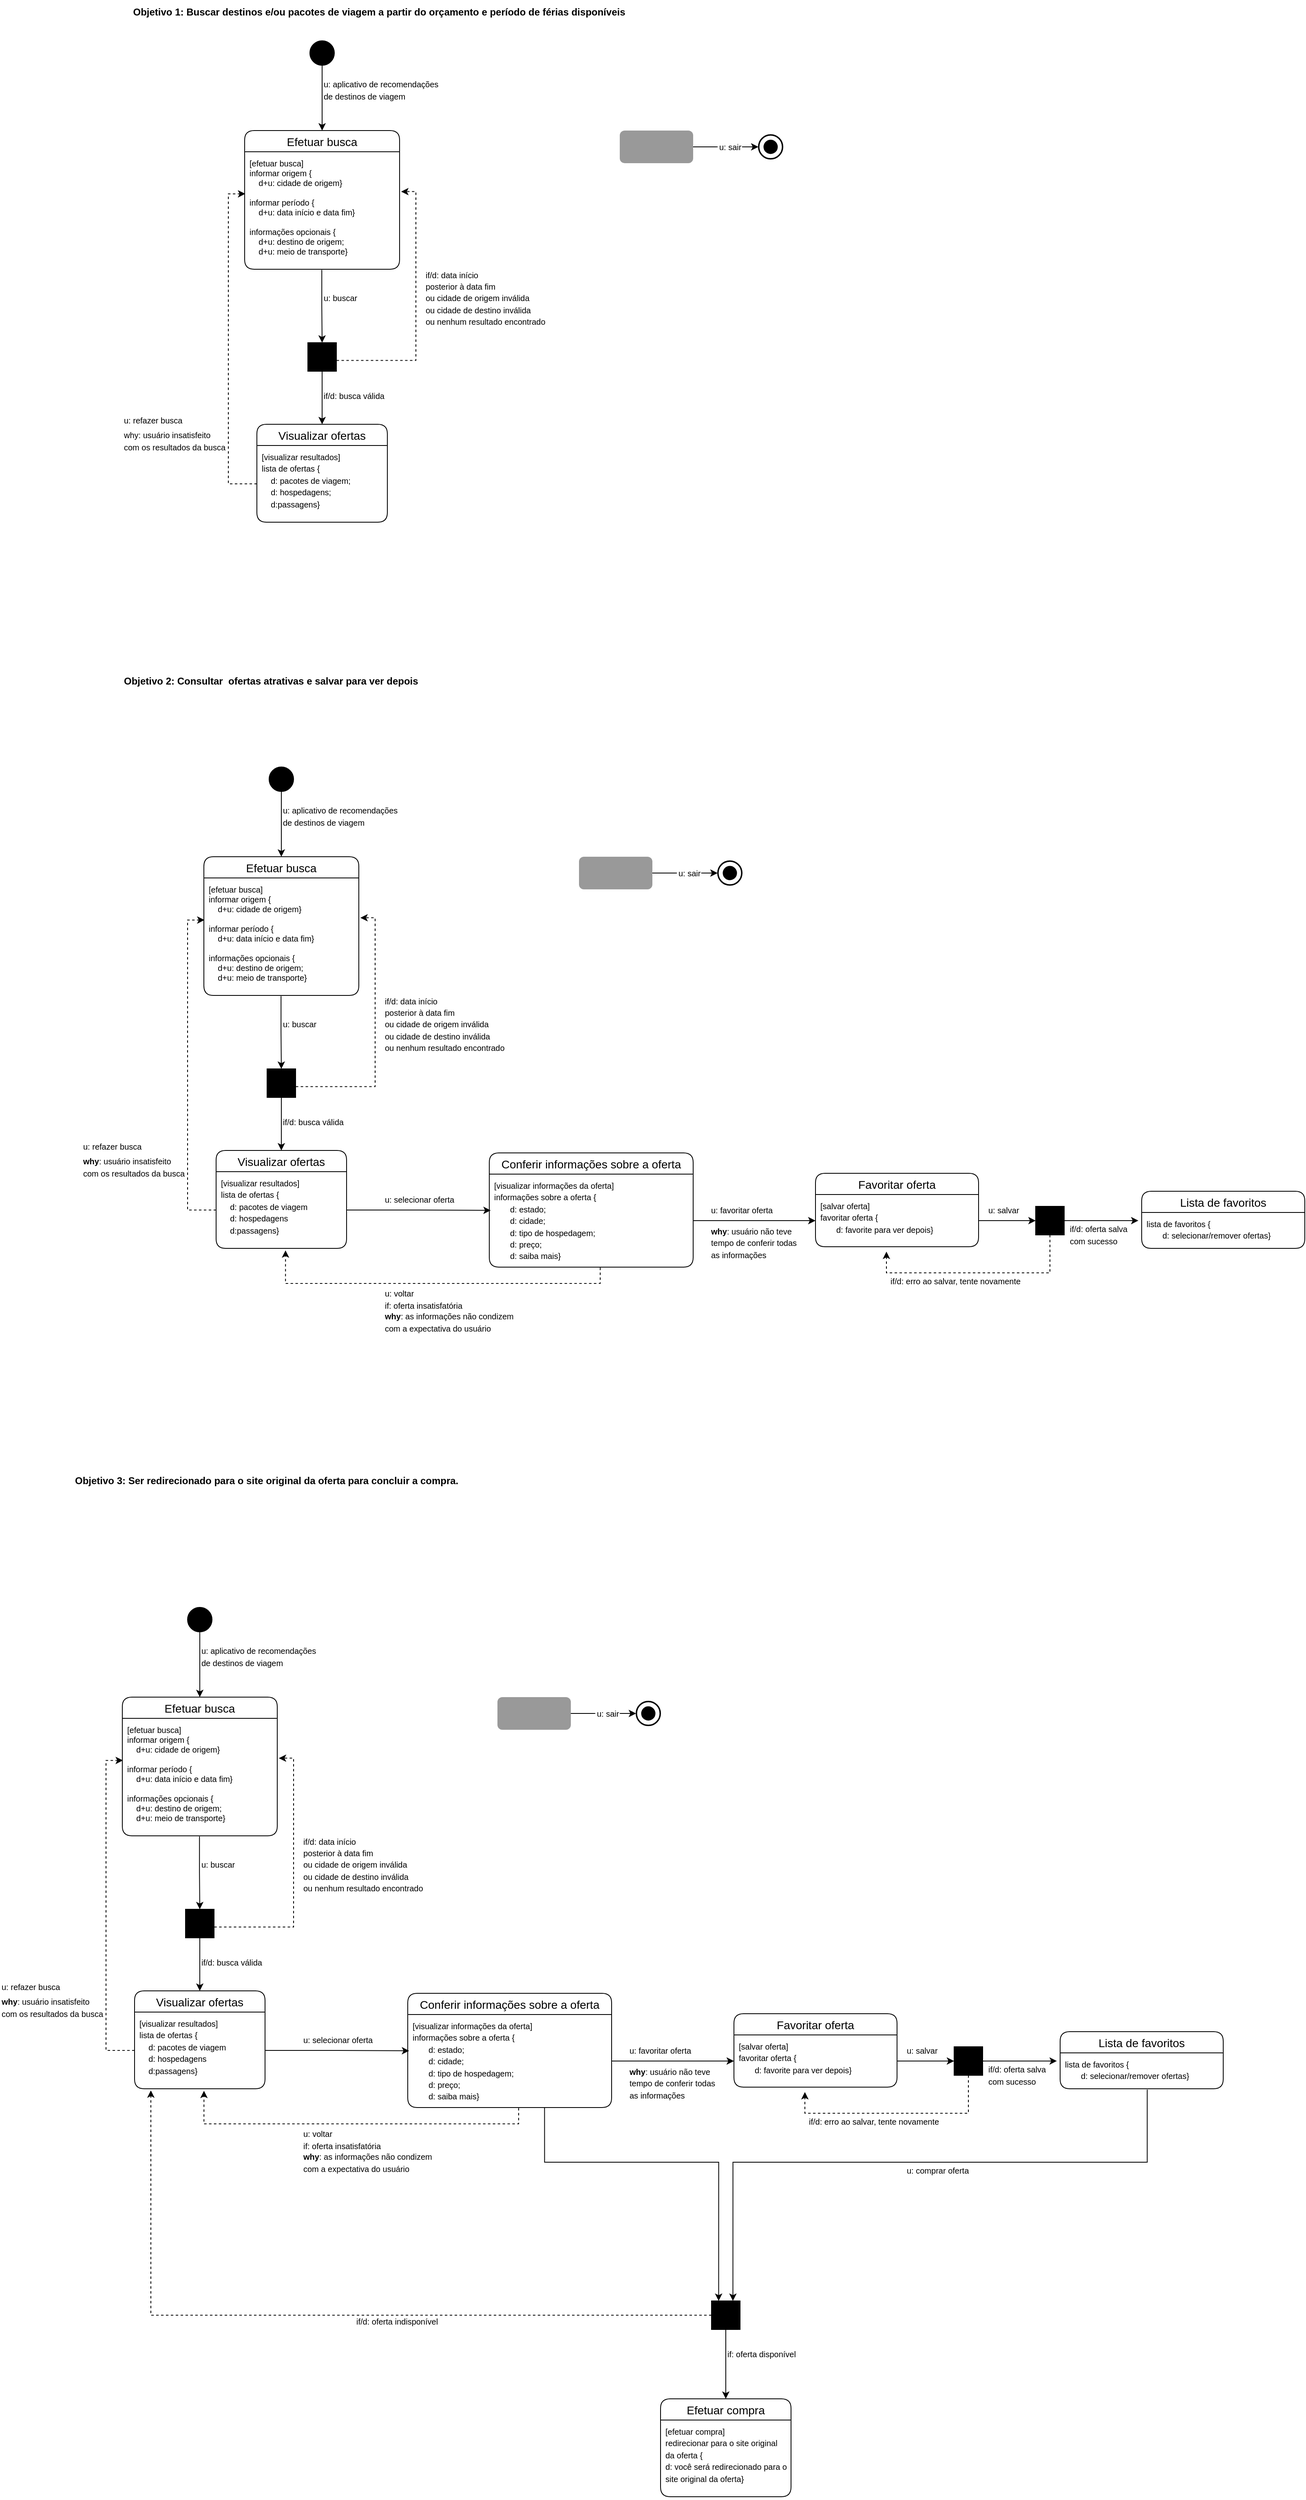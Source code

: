 <mxfile version="24.2.7" type="github">
  <diagram name="Página-1" id="AoO2FcaskEXp3UATJx1f">
    <mxGraphModel dx="6136" dy="2732" grid="1" gridSize="10" guides="1" tooltips="1" connect="1" arrows="1" fold="1" page="0" pageScale="1" pageWidth="1169" pageHeight="827" math="0" shadow="0">
      <root>
        <mxCell id="0" />
        <mxCell id="1" parent="0" />
        <mxCell id="AF0v9cde_T4cIwBc7HhS-28" style="edgeStyle=orthogonalEdgeStyle;rounded=0;orthogonalLoop=1;jettySize=auto;html=1;" edge="1" parent="1" source="AF0v9cde_T4cIwBc7HhS-3" target="AF0v9cde_T4cIwBc7HhS-22">
          <mxGeometry relative="1" as="geometry" />
        </mxCell>
        <mxCell id="AF0v9cde_T4cIwBc7HhS-3" value="" style="ellipse;whiteSpace=wrap;html=1;aspect=fixed;fillColor=#000000;flipH=0;flipV=1;" vertex="1" parent="1">
          <mxGeometry x="300" y="50" width="30" height="30" as="geometry" />
        </mxCell>
        <mxCell id="AF0v9cde_T4cIwBc7HhS-16" value="&lt;font style=&quot;font-size: 10px;&quot;&gt;u: aplicativo de recomendações &lt;br&gt;de destinos de viagem&lt;/font&gt;" style="text;html=1;align=left;verticalAlign=middle;resizable=0;points=[];autosize=1;strokeColor=none;fillColor=none;" vertex="1" parent="1">
          <mxGeometry x="315" y="90" width="160" height="40" as="geometry" />
        </mxCell>
        <mxCell id="AF0v9cde_T4cIwBc7HhS-22" value="Efetuar busca" style="swimlane;fontStyle=0;childLayout=stackLayout;horizontal=1;startSize=26;horizontalStack=0;resizeParent=1;resizeParentMax=0;resizeLast=0;collapsible=1;marginBottom=0;align=center;fontSize=14;rounded=1;" vertex="1" parent="1">
          <mxGeometry x="220" y="160" width="190" height="170" as="geometry" />
        </mxCell>
        <mxCell id="AF0v9cde_T4cIwBc7HhS-23" value="&lt;span style=&quot;font-size: 10px; text-wrap: nowrap;&quot;&gt;[efetuar busca]&lt;/span&gt;&lt;br&gt;&lt;div&gt;&lt;div style=&quot;font-size: 10px; text-wrap: nowrap;&quot;&gt;informar origem&amp;nbsp;&lt;span style=&quot;background-color: initial;&quot;&gt;{&lt;br&gt;&amp;nbsp; &amp;nbsp; d+u: cidade de origem}&lt;br&gt;&lt;br&gt;informar período&amp;nbsp;{&lt;br&gt;&amp;nbsp; &amp;nbsp; d+u: data início e data fim}&lt;br&gt;&lt;br&gt;informações opcionais {&lt;br&gt;&amp;nbsp; &amp;nbsp; d+u: destino de origem;&lt;br&gt;&amp;nbsp; &amp;nbsp; d+u: meio de transporte&lt;/span&gt;&lt;span style=&quot;background-color: initial;&quot;&gt;}&lt;/span&gt;&lt;/div&gt;&lt;/div&gt;" style="text;strokeColor=none;fillColor=none;spacingLeft=4;spacingRight=4;overflow=hidden;rotatable=0;points=[[0,0.5],[1,0.5]];portConstraint=eastwest;fontSize=12;whiteSpace=wrap;html=1;" vertex="1" parent="AF0v9cde_T4cIwBc7HhS-22">
          <mxGeometry y="26" width="190" height="144" as="geometry" />
        </mxCell>
        <mxCell id="AF0v9cde_T4cIwBc7HhS-48" style="edgeStyle=orthogonalEdgeStyle;rounded=0;orthogonalLoop=1;jettySize=auto;html=1;entryX=0.5;entryY=0;entryDx=0;entryDy=0;" edge="1" parent="1" source="AF0v9cde_T4cIwBc7HhS-31" target="AF0v9cde_T4cIwBc7HhS-38">
          <mxGeometry relative="1" as="geometry" />
        </mxCell>
        <mxCell id="AF0v9cde_T4cIwBc7HhS-31" value="" style="whiteSpace=wrap;html=1;aspect=fixed;fillColor=#000000;" vertex="1" parent="1">
          <mxGeometry x="297.5" y="420" width="35" height="35" as="geometry" />
        </mxCell>
        <mxCell id="AF0v9cde_T4cIwBc7HhS-32" style="edgeStyle=orthogonalEdgeStyle;rounded=0;orthogonalLoop=1;jettySize=auto;html=1;entryX=0.5;entryY=0;entryDx=0;entryDy=0;exitX=0.498;exitY=1.005;exitDx=0;exitDy=0;exitPerimeter=0;" edge="1" parent="1" source="AF0v9cde_T4cIwBc7HhS-23" target="AF0v9cde_T4cIwBc7HhS-31">
          <mxGeometry relative="1" as="geometry" />
        </mxCell>
        <mxCell id="AF0v9cde_T4cIwBc7HhS-33" value="&lt;font style=&quot;font-size: 10px;&quot;&gt;u: buscar&lt;/font&gt;" style="text;html=1;align=left;verticalAlign=middle;resizable=0;points=[];autosize=1;strokeColor=none;fillColor=none;" vertex="1" parent="1">
          <mxGeometry x="315" y="350" width="60" height="30" as="geometry" />
        </mxCell>
        <mxCell id="AF0v9cde_T4cIwBc7HhS-34" value="&lt;font style=&quot;font-size: 10px;&quot;&gt;if/d: data início &lt;br&gt;posterior à data fim&lt;br&gt;ou cidade de origem inválida&lt;br&gt;ou cidade de destino inválida&lt;br&gt;ou nenhum resultado encontrado&lt;/font&gt;" style="text;html=1;align=left;verticalAlign=middle;resizable=0;points=[];autosize=1;strokeColor=none;fillColor=none;" vertex="1" parent="1">
          <mxGeometry x="440" y="320" width="170" height="90" as="geometry" />
        </mxCell>
        <mxCell id="AF0v9cde_T4cIwBc7HhS-38" value="Visualizar ofertas" style="swimlane;fontStyle=0;childLayout=stackLayout;horizontal=1;startSize=26;horizontalStack=0;resizeParent=1;resizeParentMax=0;resizeLast=0;collapsible=1;marginBottom=0;align=center;fontSize=14;rounded=1;" vertex="1" parent="1">
          <mxGeometry x="235" y="520" width="160" height="120" as="geometry" />
        </mxCell>
        <mxCell id="AF0v9cde_T4cIwBc7HhS-39" value="&lt;span style=&quot;font-size: 10px;&quot;&gt;[visualizar resultados]&lt;/span&gt;&lt;br style=&quot;font-size: 10px;&quot;&gt;&lt;span style=&quot;font-size: 10px;&quot;&gt;lista de ofertas {&lt;/span&gt;&lt;br style=&quot;font-size: 10px;&quot;&gt;&lt;span style=&quot;font-size: 10px;&quot;&gt;&amp;nbsp; &amp;nbsp; d: pacotes de viagem;&lt;/span&gt;&lt;br style=&quot;font-size: 10px;&quot;&gt;&lt;span style=&quot;font-size: 10px;&quot;&gt;&amp;nbsp; &amp;nbsp; d: hospedagens;&lt;/span&gt;&lt;br style=&quot;font-size: 10px;&quot;&gt;&lt;span style=&quot;font-size: 10px;&quot;&gt;&amp;nbsp; &amp;nbsp; d:passagens}&lt;/span&gt;" style="text;strokeColor=none;fillColor=none;spacingLeft=4;spacingRight=4;overflow=hidden;rotatable=0;points=[[0,0.5],[1,0.5]];portConstraint=eastwest;fontSize=12;whiteSpace=wrap;html=1;" vertex="1" parent="AF0v9cde_T4cIwBc7HhS-38">
          <mxGeometry y="26" width="160" height="94" as="geometry" />
        </mxCell>
        <mxCell id="AF0v9cde_T4cIwBc7HhS-47" style="edgeStyle=orthogonalEdgeStyle;rounded=0;orthogonalLoop=1;jettySize=auto;html=1;entryX=1.01;entryY=0.339;entryDx=0;entryDy=0;entryPerimeter=0;exitX=1.007;exitY=0.621;exitDx=0;exitDy=0;exitPerimeter=0;dashed=1;" edge="1" parent="1" source="AF0v9cde_T4cIwBc7HhS-31" target="AF0v9cde_T4cIwBc7HhS-23">
          <mxGeometry relative="1" as="geometry">
            <Array as="points">
              <mxPoint x="430" y="442" />
              <mxPoint x="430" y="235" />
            </Array>
          </mxGeometry>
        </mxCell>
        <mxCell id="AF0v9cde_T4cIwBc7HhS-49" value="&lt;font style=&quot;font-size: 10px;&quot;&gt;if/d: busca válida&lt;/font&gt;" style="text;html=1;align=left;verticalAlign=middle;resizable=0;points=[];autosize=1;strokeColor=none;fillColor=none;" vertex="1" parent="1">
          <mxGeometry x="315" y="470" width="100" height="30" as="geometry" />
        </mxCell>
        <mxCell id="AF0v9cde_T4cIwBc7HhS-50" style="edgeStyle=orthogonalEdgeStyle;rounded=0;orthogonalLoop=1;jettySize=auto;html=1;entryX=0.004;entryY=0.358;entryDx=0;entryDy=0;entryPerimeter=0;dashed=1;" edge="1" parent="1" source="AF0v9cde_T4cIwBc7HhS-39" target="AF0v9cde_T4cIwBc7HhS-23">
          <mxGeometry relative="1" as="geometry" />
        </mxCell>
        <mxCell id="AF0v9cde_T4cIwBc7HhS-51" value="&lt;font style=&quot;font-size: 10px;&quot;&gt;u: refazer busca&lt;/font&gt;" style="text;html=1;align=left;verticalAlign=middle;resizable=0;points=[];autosize=1;strokeColor=none;fillColor=none;" vertex="1" parent="1">
          <mxGeometry x="70" y="500" width="100" height="30" as="geometry" />
        </mxCell>
        <mxCell id="AF0v9cde_T4cIwBc7HhS-52" value="&lt;font style=&quot;font-size: 10px;&quot;&gt;why: usuário insatisfeito&lt;br&gt;com os resultados da busca&lt;/font&gt;" style="text;html=1;align=left;verticalAlign=middle;resizable=0;points=[];autosize=1;strokeColor=none;fillColor=none;" vertex="1" parent="1">
          <mxGeometry x="70" y="520" width="150" height="40" as="geometry" />
        </mxCell>
        <mxCell id="AF0v9cde_T4cIwBc7HhS-60" style="edgeStyle=orthogonalEdgeStyle;rounded=0;orthogonalLoop=1;jettySize=auto;html=1;endArrow=none;endFill=0;" edge="1" parent="1" source="AF0v9cde_T4cIwBc7HhS-56" target="AF0v9cde_T4cIwBc7HhS-57">
          <mxGeometry relative="1" as="geometry" />
        </mxCell>
        <mxCell id="AF0v9cde_T4cIwBc7HhS-56" value="" style="rounded=1;whiteSpace=wrap;html=1;fillColor=#999999;strokeColor=none;" vertex="1" parent="1">
          <mxGeometry x="680" y="160" width="90" height="40" as="geometry" />
        </mxCell>
        <mxCell id="AF0v9cde_T4cIwBc7HhS-61" style="edgeStyle=orthogonalEdgeStyle;rounded=0;orthogonalLoop=1;jettySize=auto;html=1;entryX=0;entryY=0.5;entryDx=0;entryDy=0;" edge="1" parent="1" target="AF0v9cde_T4cIwBc7HhS-58">
          <mxGeometry relative="1" as="geometry">
            <mxPoint x="830" y="180" as="sourcePoint" />
          </mxGeometry>
        </mxCell>
        <mxCell id="AF0v9cde_T4cIwBc7HhS-57" value="&lt;font style=&quot;font-size: 10px;&quot;&gt;u: sair&lt;/font&gt;" style="text;html=1;align=left;verticalAlign=middle;resizable=0;points=[];autosize=1;strokeColor=none;fillColor=none;" vertex="1" parent="1">
          <mxGeometry x="800" y="165" width="50" height="30" as="geometry" />
        </mxCell>
        <mxCell id="AF0v9cde_T4cIwBc7HhS-58" value="" style="ellipse;whiteSpace=wrap;html=1;aspect=fixed;fillColor=#000000;flipH=0;flipV=1;" vertex="1" parent="1">
          <mxGeometry x="850" y="165" width="30" height="30" as="geometry" />
        </mxCell>
        <mxCell id="AF0v9cde_T4cIwBc7HhS-59" value="" style="ellipse;whiteSpace=wrap;html=1;aspect=fixed;strokeColor=#FFFFFF;fillColor=none;strokeWidth=5;" vertex="1" parent="1">
          <mxGeometry x="853.75" y="168.75" width="22.5" height="22.5" as="geometry" />
        </mxCell>
        <mxCell id="AF0v9cde_T4cIwBc7HhS-74" value="&lt;b&gt;&lt;span style=&quot;text-align: left; text-wrap: nowrap;&quot;&gt;Objetivo 1:&amp;nbsp;&lt;/span&gt;&lt;span style=&quot;text-align: left; text-wrap: nowrap;&quot; id=&quot;docs-internal-guid-090c2c3c-7fff-4fce-f6e3-e27be49b7551&quot;&gt;&lt;span style=&quot;background-color: transparent; font-variant-numeric: normal; font-variant-east-asian: normal; font-variant-alternates: normal; font-variant-position: normal; vertical-align: baseline; white-space: pre-wrap;&quot;&gt;Buscar destinos e/ou pacotes de viagem a partir do orçamento e período de férias disponíveis&lt;/span&gt;&lt;/span&gt;&lt;/b&gt;" style="text;html=1;align=center;verticalAlign=middle;whiteSpace=wrap;rounded=0;" vertex="1" parent="1">
          <mxGeometry x="70" width="630" height="30" as="geometry" />
        </mxCell>
        <mxCell id="AF0v9cde_T4cIwBc7HhS-75" style="edgeStyle=orthogonalEdgeStyle;rounded=0;orthogonalLoop=1;jettySize=auto;html=1;" edge="1" parent="1" source="AF0v9cde_T4cIwBc7HhS-76" target="AF0v9cde_T4cIwBc7HhS-78">
          <mxGeometry relative="1" as="geometry" />
        </mxCell>
        <mxCell id="AF0v9cde_T4cIwBc7HhS-76" value="" style="ellipse;whiteSpace=wrap;html=1;aspect=fixed;fillColor=#000000;flipH=0;flipV=1;" vertex="1" parent="1">
          <mxGeometry x="250" y="940" width="30" height="30" as="geometry" />
        </mxCell>
        <mxCell id="AF0v9cde_T4cIwBc7HhS-77" value="&lt;font style=&quot;font-size: 10px;&quot;&gt;u: aplicativo de recomendações &lt;br&gt;de destinos de viagem&lt;/font&gt;" style="text;html=1;align=left;verticalAlign=middle;resizable=0;points=[];autosize=1;strokeColor=none;fillColor=none;" vertex="1" parent="1">
          <mxGeometry x="265" y="980" width="160" height="40" as="geometry" />
        </mxCell>
        <mxCell id="AF0v9cde_T4cIwBc7HhS-78" value="Efetuar busca" style="swimlane;fontStyle=0;childLayout=stackLayout;horizontal=1;startSize=26;horizontalStack=0;resizeParent=1;resizeParentMax=0;resizeLast=0;collapsible=1;marginBottom=0;align=center;fontSize=14;rounded=1;" vertex="1" parent="1">
          <mxGeometry x="170" y="1050" width="190" height="170" as="geometry" />
        </mxCell>
        <mxCell id="AF0v9cde_T4cIwBc7HhS-79" value="&lt;span style=&quot;font-size: 10px; text-wrap: nowrap;&quot;&gt;[efetuar busca]&lt;/span&gt;&lt;br&gt;&lt;div&gt;&lt;div style=&quot;font-size: 10px; text-wrap: nowrap;&quot;&gt;informar origem&amp;nbsp;&lt;span style=&quot;background-color: initial;&quot;&gt;{&lt;br&gt;&amp;nbsp; &amp;nbsp; d+u: cidade de origem}&lt;br&gt;&lt;br&gt;informar período&amp;nbsp;{&lt;br&gt;&amp;nbsp; &amp;nbsp; d+u: data início e data fim}&lt;br&gt;&lt;br&gt;informações opcionais {&lt;br&gt;&amp;nbsp; &amp;nbsp; d+u: destino de origem;&lt;br&gt;&amp;nbsp; &amp;nbsp; d+u: meio de transporte&lt;/span&gt;&lt;span style=&quot;background-color: initial;&quot;&gt;}&lt;/span&gt;&lt;/div&gt;&lt;/div&gt;" style="text;strokeColor=none;fillColor=none;spacingLeft=4;spacingRight=4;overflow=hidden;rotatable=0;points=[[0,0.5],[1,0.5]];portConstraint=eastwest;fontSize=12;whiteSpace=wrap;html=1;" vertex="1" parent="AF0v9cde_T4cIwBc7HhS-78">
          <mxGeometry y="26" width="190" height="144" as="geometry" />
        </mxCell>
        <mxCell id="AF0v9cde_T4cIwBc7HhS-80" style="edgeStyle=orthogonalEdgeStyle;rounded=0;orthogonalLoop=1;jettySize=auto;html=1;entryX=0.5;entryY=0;entryDx=0;entryDy=0;" edge="1" parent="1" source="AF0v9cde_T4cIwBc7HhS-81" target="AF0v9cde_T4cIwBc7HhS-85">
          <mxGeometry relative="1" as="geometry" />
        </mxCell>
        <mxCell id="AF0v9cde_T4cIwBc7HhS-81" value="" style="whiteSpace=wrap;html=1;aspect=fixed;fillColor=#000000;" vertex="1" parent="1">
          <mxGeometry x="247.5" y="1310" width="35" height="35" as="geometry" />
        </mxCell>
        <mxCell id="AF0v9cde_T4cIwBc7HhS-82" style="edgeStyle=orthogonalEdgeStyle;rounded=0;orthogonalLoop=1;jettySize=auto;html=1;entryX=0.5;entryY=0;entryDx=0;entryDy=0;exitX=0.498;exitY=1.005;exitDx=0;exitDy=0;exitPerimeter=0;" edge="1" parent="1" source="AF0v9cde_T4cIwBc7HhS-79" target="AF0v9cde_T4cIwBc7HhS-81">
          <mxGeometry relative="1" as="geometry" />
        </mxCell>
        <mxCell id="AF0v9cde_T4cIwBc7HhS-83" value="&lt;font style=&quot;font-size: 10px;&quot;&gt;u: buscar&lt;/font&gt;" style="text;html=1;align=left;verticalAlign=middle;resizable=0;points=[];autosize=1;strokeColor=none;fillColor=none;" vertex="1" parent="1">
          <mxGeometry x="265" y="1240" width="60" height="30" as="geometry" />
        </mxCell>
        <mxCell id="AF0v9cde_T4cIwBc7HhS-84" value="&lt;font style=&quot;font-size: 10px;&quot;&gt;if/d: data início &lt;br&gt;posterior à data fim&lt;br&gt;ou cidade de origem inválida&lt;br&gt;ou cidade de destino inválida&lt;br&gt;ou nenhum resultado encontrado&lt;/font&gt;" style="text;html=1;align=left;verticalAlign=middle;resizable=0;points=[];autosize=1;strokeColor=none;fillColor=none;" vertex="1" parent="1">
          <mxGeometry x="390" y="1210" width="170" height="90" as="geometry" />
        </mxCell>
        <mxCell id="AF0v9cde_T4cIwBc7HhS-85" value="Visualizar ofertas" style="swimlane;fontStyle=0;childLayout=stackLayout;horizontal=1;startSize=26;horizontalStack=0;resizeParent=1;resizeParentMax=0;resizeLast=0;collapsible=1;marginBottom=0;align=center;fontSize=14;rounded=1;" vertex="1" parent="1">
          <mxGeometry x="185" y="1410" width="160" height="120" as="geometry" />
        </mxCell>
        <mxCell id="AF0v9cde_T4cIwBc7HhS-86" value="&lt;font style=&quot;font-size: 10px;&quot;&gt;[visualizar resultados]&lt;br&gt;lista de ofertas {&lt;br&gt;&amp;nbsp; &amp;nbsp; d: pacotes de viagem&lt;br&gt;&amp;nbsp; &amp;nbsp; d: hospedagens&lt;br&gt;&amp;nbsp; &amp;nbsp; d:passagens}&lt;br&gt;&lt;/font&gt;" style="text;strokeColor=none;fillColor=none;spacingLeft=4;spacingRight=4;overflow=hidden;rotatable=0;points=[[0,0.5],[1,0.5]];portConstraint=eastwest;fontSize=12;whiteSpace=wrap;html=1;" vertex="1" parent="AF0v9cde_T4cIwBc7HhS-85">
          <mxGeometry y="26" width="160" height="94" as="geometry" />
        </mxCell>
        <mxCell id="AF0v9cde_T4cIwBc7HhS-87" style="edgeStyle=orthogonalEdgeStyle;rounded=0;orthogonalLoop=1;jettySize=auto;html=1;entryX=1.01;entryY=0.339;entryDx=0;entryDy=0;entryPerimeter=0;exitX=1.007;exitY=0.621;exitDx=0;exitDy=0;exitPerimeter=0;dashed=1;" edge="1" parent="1" source="AF0v9cde_T4cIwBc7HhS-81" target="AF0v9cde_T4cIwBc7HhS-79">
          <mxGeometry relative="1" as="geometry">
            <Array as="points">
              <mxPoint x="380" y="1332" />
              <mxPoint x="380" y="1125" />
            </Array>
          </mxGeometry>
        </mxCell>
        <mxCell id="AF0v9cde_T4cIwBc7HhS-88" value="&lt;font style=&quot;font-size: 10px;&quot;&gt;if/d: busca válida&lt;/font&gt;" style="text;html=1;align=left;verticalAlign=middle;resizable=0;points=[];autosize=1;strokeColor=none;fillColor=none;" vertex="1" parent="1">
          <mxGeometry x="265" y="1360" width="100" height="30" as="geometry" />
        </mxCell>
        <mxCell id="AF0v9cde_T4cIwBc7HhS-89" style="edgeStyle=orthogonalEdgeStyle;rounded=0;orthogonalLoop=1;jettySize=auto;html=1;entryX=0.004;entryY=0.358;entryDx=0;entryDy=0;entryPerimeter=0;dashed=1;" edge="1" parent="1" source="AF0v9cde_T4cIwBc7HhS-86" target="AF0v9cde_T4cIwBc7HhS-79">
          <mxGeometry relative="1" as="geometry" />
        </mxCell>
        <mxCell id="AF0v9cde_T4cIwBc7HhS-90" value="&lt;font style=&quot;font-size: 10px;&quot;&gt;u: refazer busca&lt;/font&gt;" style="text;html=1;align=left;verticalAlign=middle;resizable=0;points=[];autosize=1;strokeColor=none;fillColor=none;" vertex="1" parent="1">
          <mxGeometry x="20" y="1390" width="100" height="30" as="geometry" />
        </mxCell>
        <mxCell id="AF0v9cde_T4cIwBc7HhS-91" value="&lt;font style=&quot;font-size: 10px;&quot;&gt;&lt;b&gt;why&lt;/b&gt;: usuário insatisfeito&lt;br&gt;com os resultados da busca&lt;/font&gt;" style="text;html=1;align=left;verticalAlign=middle;resizable=0;points=[];autosize=1;strokeColor=none;fillColor=none;" vertex="1" parent="1">
          <mxGeometry x="20" y="1410" width="150" height="40" as="geometry" />
        </mxCell>
        <mxCell id="AF0v9cde_T4cIwBc7HhS-95" style="edgeStyle=orthogonalEdgeStyle;rounded=0;orthogonalLoop=1;jettySize=auto;html=1;endArrow=none;endFill=0;" edge="1" parent="1" source="AF0v9cde_T4cIwBc7HhS-96" target="AF0v9cde_T4cIwBc7HhS-98">
          <mxGeometry relative="1" as="geometry" />
        </mxCell>
        <mxCell id="AF0v9cde_T4cIwBc7HhS-96" value="" style="rounded=1;whiteSpace=wrap;html=1;fillColor=#999999;strokeColor=none;" vertex="1" parent="1">
          <mxGeometry x="630" y="1050" width="90" height="40" as="geometry" />
        </mxCell>
        <mxCell id="AF0v9cde_T4cIwBc7HhS-97" style="edgeStyle=orthogonalEdgeStyle;rounded=0;orthogonalLoop=1;jettySize=auto;html=1;entryX=0;entryY=0.5;entryDx=0;entryDy=0;" edge="1" parent="1" target="AF0v9cde_T4cIwBc7HhS-99">
          <mxGeometry relative="1" as="geometry">
            <mxPoint x="780" y="1070" as="sourcePoint" />
          </mxGeometry>
        </mxCell>
        <mxCell id="AF0v9cde_T4cIwBc7HhS-98" value="&lt;font style=&quot;font-size: 10px;&quot;&gt;u: sair&lt;/font&gt;" style="text;html=1;align=left;verticalAlign=middle;resizable=0;points=[];autosize=1;strokeColor=none;fillColor=none;" vertex="1" parent="1">
          <mxGeometry x="750" y="1055" width="50" height="30" as="geometry" />
        </mxCell>
        <mxCell id="AF0v9cde_T4cIwBc7HhS-99" value="" style="ellipse;whiteSpace=wrap;html=1;aspect=fixed;fillColor=#000000;flipH=0;flipV=1;" vertex="1" parent="1">
          <mxGeometry x="800" y="1055" width="30" height="30" as="geometry" />
        </mxCell>
        <mxCell id="AF0v9cde_T4cIwBc7HhS-100" value="" style="ellipse;whiteSpace=wrap;html=1;aspect=fixed;strokeColor=#FFFFFF;fillColor=none;strokeWidth=5;" vertex="1" parent="1">
          <mxGeometry x="803.75" y="1058.75" width="22.5" height="22.5" as="geometry" />
        </mxCell>
        <mxCell id="AF0v9cde_T4cIwBc7HhS-102" value="Conferir informações sobre a oferta" style="swimlane;fontStyle=0;childLayout=stackLayout;horizontal=1;startSize=26;horizontalStack=0;resizeParent=1;resizeParentMax=0;resizeLast=0;collapsible=1;marginBottom=0;align=center;fontSize=14;rounded=1;" vertex="1" parent="1">
          <mxGeometry x="520" y="1413" width="250" height="140" as="geometry" />
        </mxCell>
        <mxCell id="AF0v9cde_T4cIwBc7HhS-103" value="&lt;font style=&quot;font-size: 10px;&quot;&gt;[visualizar informações da oferta]&lt;br&gt;informações sobre a oferta {&lt;br&gt;&amp;nbsp; &amp;nbsp; &amp;nbsp; &amp;nbsp;d: estado;&lt;br&gt;&amp;nbsp; &amp;nbsp; &amp;nbsp; &amp;nbsp;d: cidade;&lt;br&gt;&amp;nbsp; &amp;nbsp; &amp;nbsp; &amp;nbsp;d: tipo de hospedagem;&lt;br&gt;&amp;nbsp; &amp;nbsp; &amp;nbsp; &amp;nbsp;d: preço;&lt;br&gt;&amp;nbsp; &amp;nbsp; &amp;nbsp; &amp;nbsp;d: saiba mais}&lt;/font&gt;" style="text;strokeColor=none;fillColor=none;spacingLeft=4;spacingRight=4;overflow=hidden;rotatable=0;points=[[0,0.5],[1,0.5]];portConstraint=eastwest;fontSize=12;whiteSpace=wrap;html=1;" vertex="1" parent="AF0v9cde_T4cIwBc7HhS-102">
          <mxGeometry y="26" width="250" height="114" as="geometry" />
        </mxCell>
        <mxCell id="AF0v9cde_T4cIwBc7HhS-150" value="&lt;span style=&quot;font-size: 10px;&quot;&gt;u: selecionar oferta&lt;/span&gt;" style="text;html=1;align=left;verticalAlign=middle;resizable=0;points=[];autosize=1;strokeColor=none;fillColor=none;" vertex="1" parent="1">
          <mxGeometry x="390" y="1455" width="110" height="30" as="geometry" />
        </mxCell>
        <mxCell id="AF0v9cde_T4cIwBc7HhS-152" style="edgeStyle=orthogonalEdgeStyle;rounded=0;orthogonalLoop=1;jettySize=auto;html=1;entryX=0.007;entryY=0.39;entryDx=0;entryDy=0;entryPerimeter=0;" edge="1" parent="1" source="AF0v9cde_T4cIwBc7HhS-86" target="AF0v9cde_T4cIwBc7HhS-103">
          <mxGeometry relative="1" as="geometry" />
        </mxCell>
        <mxCell id="AF0v9cde_T4cIwBc7HhS-153" value="Favoritar oferta" style="swimlane;fontStyle=0;childLayout=stackLayout;horizontal=1;startSize=26;horizontalStack=0;resizeParent=1;resizeParentMax=0;resizeLast=0;collapsible=1;marginBottom=0;align=center;fontSize=14;rounded=1;" vertex="1" parent="1">
          <mxGeometry x="920" y="1438" width="200" height="90" as="geometry" />
        </mxCell>
        <mxCell id="AF0v9cde_T4cIwBc7HhS-154" value="&lt;font style=&quot;font-size: 10px;&quot;&gt;[salvar oferta]&lt;br&gt;favoritar oferta {&lt;br&gt;&amp;nbsp; &amp;nbsp; &amp;nbsp; &amp;nbsp;d: favorite para ver depois}&lt;/font&gt;" style="text;strokeColor=none;fillColor=none;spacingLeft=4;spacingRight=4;overflow=hidden;rotatable=0;points=[[0,0.5],[1,0.5]];portConstraint=eastwest;fontSize=12;whiteSpace=wrap;html=1;" vertex="1" parent="AF0v9cde_T4cIwBc7HhS-153">
          <mxGeometry y="26" width="200" height="64" as="geometry" />
        </mxCell>
        <mxCell id="AF0v9cde_T4cIwBc7HhS-155" style="edgeStyle=orthogonalEdgeStyle;rounded=0;orthogonalLoop=1;jettySize=auto;html=1;entryX=0;entryY=0.5;entryDx=0;entryDy=0;" edge="1" parent="1" source="AF0v9cde_T4cIwBc7HhS-103" target="AF0v9cde_T4cIwBc7HhS-154">
          <mxGeometry relative="1" as="geometry" />
        </mxCell>
        <mxCell id="AF0v9cde_T4cIwBc7HhS-156" value="&lt;span style=&quot;font-size: 10px;&quot;&gt;&lt;b&gt;why&lt;/b&gt;: usuário não teve&lt;br&gt;tempo de conferir todas&lt;br&gt;as informações&lt;/span&gt;" style="text;html=1;align=left;verticalAlign=middle;resizable=0;points=[];autosize=1;strokeColor=none;fillColor=none;" vertex="1" parent="1">
          <mxGeometry x="790" y="1493" width="130" height="60" as="geometry" />
        </mxCell>
        <mxCell id="AF0v9cde_T4cIwBc7HhS-157" value="&lt;span style=&quot;font-size: 10px;&quot;&gt;u: favoritar oferta&lt;/span&gt;" style="text;html=1;align=left;verticalAlign=middle;resizable=0;points=[];autosize=1;strokeColor=none;fillColor=none;" vertex="1" parent="1">
          <mxGeometry x="790" y="1468" width="100" height="30" as="geometry" />
        </mxCell>
        <mxCell id="AF0v9cde_T4cIwBc7HhS-158" style="edgeStyle=orthogonalEdgeStyle;rounded=0;orthogonalLoop=1;jettySize=auto;html=1;entryX=0.532;entryY=1.026;entryDx=0;entryDy=0;entryPerimeter=0;exitX=0.544;exitY=1.006;exitDx=0;exitDy=0;exitPerimeter=0;dashed=1;" edge="1" parent="1" source="AF0v9cde_T4cIwBc7HhS-103" target="AF0v9cde_T4cIwBc7HhS-86">
          <mxGeometry relative="1" as="geometry">
            <Array as="points">
              <mxPoint x="656" y="1573" />
              <mxPoint x="270" y="1573" />
            </Array>
          </mxGeometry>
        </mxCell>
        <mxCell id="AF0v9cde_T4cIwBc7HhS-159" value="&lt;font style=&quot;font-size: 10px;&quot;&gt;if: oferta insatisfatória&lt;/font&gt;" style="text;html=1;align=left;verticalAlign=middle;resizable=0;points=[];autosize=1;strokeColor=none;fillColor=none;" vertex="1" parent="1">
          <mxGeometry x="390" y="1585" width="120" height="30" as="geometry" />
        </mxCell>
        <mxCell id="AF0v9cde_T4cIwBc7HhS-160" value="&lt;font style=&quot;font-size: 10px;&quot;&gt;&lt;b&gt;why&lt;/b&gt;: as informações não condizem&amp;nbsp;&lt;br&gt;com a expectativa do usuário&lt;/font&gt;" style="text;html=1;align=left;verticalAlign=middle;resizable=0;points=[];autosize=1;strokeColor=none;fillColor=none;" vertex="1" parent="1">
          <mxGeometry x="390" y="1600" width="180" height="40" as="geometry" />
        </mxCell>
        <mxCell id="AF0v9cde_T4cIwBc7HhS-161" value="&lt;font style=&quot;font-size: 10px;&quot;&gt;u: voltar&lt;/font&gt;" style="text;html=1;align=left;verticalAlign=middle;resizable=0;points=[];autosize=1;strokeColor=none;fillColor=none;" vertex="1" parent="1">
          <mxGeometry x="390" y="1570" width="60" height="30" as="geometry" />
        </mxCell>
        <mxCell id="AF0v9cde_T4cIwBc7HhS-162" value="Lista de favoritos" style="swimlane;fontStyle=0;childLayout=stackLayout;horizontal=1;startSize=26;horizontalStack=0;resizeParent=1;resizeParentMax=0;resizeLast=0;collapsible=1;marginBottom=0;align=center;fontSize=14;rounded=1;" vertex="1" parent="1">
          <mxGeometry x="1320" y="1460" width="200" height="70" as="geometry" />
        </mxCell>
        <mxCell id="AF0v9cde_T4cIwBc7HhS-163" value="&lt;font style=&quot;font-size: 10px;&quot;&gt;lista de favoritos {&lt;br&gt;&amp;nbsp; &amp;nbsp; &amp;nbsp; &amp;nbsp;d: selecionar/remover ofertas}&lt;/font&gt;" style="text;strokeColor=none;fillColor=none;spacingLeft=4;spacingRight=4;overflow=hidden;rotatable=0;points=[[0,0.5],[1,0.5]];portConstraint=eastwest;fontSize=12;whiteSpace=wrap;html=1;" vertex="1" parent="AF0v9cde_T4cIwBc7HhS-162">
          <mxGeometry y="26" width="200" height="44" as="geometry" />
        </mxCell>
        <mxCell id="AF0v9cde_T4cIwBc7HhS-165" value="&lt;span style=&quot;font-size: 10px;&quot;&gt;u: salvar&lt;/span&gt;" style="text;html=1;align=left;verticalAlign=middle;resizable=0;points=[];autosize=1;strokeColor=none;fillColor=none;" vertex="1" parent="1">
          <mxGeometry x="1130" y="1468" width="60" height="30" as="geometry" />
        </mxCell>
        <mxCell id="AF0v9cde_T4cIwBc7HhS-166" value="&lt;span style=&quot;font-size: 10px;&quot;&gt;if/d: oferta salva&lt;br&gt;com sucesso&lt;/span&gt;" style="text;html=1;align=left;verticalAlign=middle;resizable=0;points=[];autosize=1;strokeColor=none;fillColor=none;" vertex="1" parent="1">
          <mxGeometry x="1230" y="1493" width="90" height="40" as="geometry" />
        </mxCell>
        <mxCell id="AF0v9cde_T4cIwBc7HhS-167" value="" style="whiteSpace=wrap;html=1;aspect=fixed;fillColor=#000000;" vertex="1" parent="1">
          <mxGeometry x="1190" y="1478.5" width="35" height="35" as="geometry" />
        </mxCell>
        <mxCell id="AF0v9cde_T4cIwBc7HhS-169" style="edgeStyle=orthogonalEdgeStyle;rounded=0;orthogonalLoop=1;jettySize=auto;html=1;" edge="1" parent="1" source="AF0v9cde_T4cIwBc7HhS-154" target="AF0v9cde_T4cIwBc7HhS-167">
          <mxGeometry relative="1" as="geometry" />
        </mxCell>
        <mxCell id="AF0v9cde_T4cIwBc7HhS-170" style="edgeStyle=orthogonalEdgeStyle;rounded=0;orthogonalLoop=1;jettySize=auto;html=1;entryX=-0.02;entryY=0.227;entryDx=0;entryDy=0;entryPerimeter=0;" edge="1" parent="1" source="AF0v9cde_T4cIwBc7HhS-167" target="AF0v9cde_T4cIwBc7HhS-163">
          <mxGeometry relative="1" as="geometry" />
        </mxCell>
        <mxCell id="AF0v9cde_T4cIwBc7HhS-171" style="edgeStyle=orthogonalEdgeStyle;rounded=0;orthogonalLoop=1;jettySize=auto;html=1;entryX=0.435;entryY=1.094;entryDx=0;entryDy=0;entryPerimeter=0;exitX=0.5;exitY=1;exitDx=0;exitDy=0;dashed=1;" edge="1" parent="1" source="AF0v9cde_T4cIwBc7HhS-167" target="AF0v9cde_T4cIwBc7HhS-154">
          <mxGeometry relative="1" as="geometry">
            <Array as="points">
              <mxPoint x="1208" y="1560" />
              <mxPoint x="1007" y="1560" />
            </Array>
          </mxGeometry>
        </mxCell>
        <mxCell id="AF0v9cde_T4cIwBc7HhS-172" value="&lt;span style=&quot;font-size: 10px;&quot;&gt;if/d: erro ao salvar, tente novamente&lt;/span&gt;" style="text;html=1;align=left;verticalAlign=middle;resizable=0;points=[];autosize=1;strokeColor=none;fillColor=none;" vertex="1" parent="1">
          <mxGeometry x="1010" y="1555" width="180" height="30" as="geometry" />
        </mxCell>
        <mxCell id="AF0v9cde_T4cIwBc7HhS-205" style="edgeStyle=orthogonalEdgeStyle;rounded=0;orthogonalLoop=1;jettySize=auto;html=1;" edge="1" parent="1" source="AF0v9cde_T4cIwBc7HhS-206" target="AF0v9cde_T4cIwBc7HhS-208">
          <mxGeometry relative="1" as="geometry" />
        </mxCell>
        <mxCell id="AF0v9cde_T4cIwBc7HhS-206" value="" style="ellipse;whiteSpace=wrap;html=1;aspect=fixed;fillColor=#000000;flipH=0;flipV=1;" vertex="1" parent="1">
          <mxGeometry x="150" y="1970" width="30" height="30" as="geometry" />
        </mxCell>
        <mxCell id="AF0v9cde_T4cIwBc7HhS-207" value="&lt;font style=&quot;font-size: 10px;&quot;&gt;u: aplicativo de recomendações &lt;br&gt;de destinos de viagem&lt;/font&gt;" style="text;html=1;align=left;verticalAlign=middle;resizable=0;points=[];autosize=1;strokeColor=none;fillColor=none;" vertex="1" parent="1">
          <mxGeometry x="165" y="2010" width="160" height="40" as="geometry" />
        </mxCell>
        <mxCell id="AF0v9cde_T4cIwBc7HhS-208" value="Efetuar busca" style="swimlane;fontStyle=0;childLayout=stackLayout;horizontal=1;startSize=26;horizontalStack=0;resizeParent=1;resizeParentMax=0;resizeLast=0;collapsible=1;marginBottom=0;align=center;fontSize=14;rounded=1;" vertex="1" parent="1">
          <mxGeometry x="70" y="2080" width="190" height="170" as="geometry" />
        </mxCell>
        <mxCell id="AF0v9cde_T4cIwBc7HhS-209" value="&lt;span style=&quot;font-size: 10px; text-wrap: nowrap;&quot;&gt;[efetuar busca]&lt;/span&gt;&lt;br&gt;&lt;div&gt;&lt;div style=&quot;font-size: 10px; text-wrap: nowrap;&quot;&gt;informar origem&amp;nbsp;&lt;span style=&quot;background-color: initial;&quot;&gt;{&lt;br&gt;&amp;nbsp; &amp;nbsp; d+u: cidade de origem}&lt;br&gt;&lt;br&gt;informar período&amp;nbsp;{&lt;br&gt;&amp;nbsp; &amp;nbsp; d+u: data início e data fim}&lt;br&gt;&lt;br&gt;informações opcionais {&lt;br&gt;&amp;nbsp; &amp;nbsp; d+u: destino de origem;&lt;br&gt;&amp;nbsp; &amp;nbsp; d+u: meio de transporte&lt;/span&gt;&lt;span style=&quot;background-color: initial;&quot;&gt;}&lt;/span&gt;&lt;/div&gt;&lt;/div&gt;" style="text;strokeColor=none;fillColor=none;spacingLeft=4;spacingRight=4;overflow=hidden;rotatable=0;points=[[0,0.5],[1,0.5]];portConstraint=eastwest;fontSize=12;whiteSpace=wrap;html=1;" vertex="1" parent="AF0v9cde_T4cIwBc7HhS-208">
          <mxGeometry y="26" width="190" height="144" as="geometry" />
        </mxCell>
        <mxCell id="AF0v9cde_T4cIwBc7HhS-210" style="edgeStyle=orthogonalEdgeStyle;rounded=0;orthogonalLoop=1;jettySize=auto;html=1;entryX=0.5;entryY=0;entryDx=0;entryDy=0;" edge="1" parent="1" source="AF0v9cde_T4cIwBc7HhS-211" target="AF0v9cde_T4cIwBc7HhS-215">
          <mxGeometry relative="1" as="geometry" />
        </mxCell>
        <mxCell id="AF0v9cde_T4cIwBc7HhS-211" value="" style="whiteSpace=wrap;html=1;aspect=fixed;fillColor=#000000;" vertex="1" parent="1">
          <mxGeometry x="147.5" y="2340" width="35" height="35" as="geometry" />
        </mxCell>
        <mxCell id="AF0v9cde_T4cIwBc7HhS-212" style="edgeStyle=orthogonalEdgeStyle;rounded=0;orthogonalLoop=1;jettySize=auto;html=1;entryX=0.5;entryY=0;entryDx=0;entryDy=0;exitX=0.498;exitY=1.005;exitDx=0;exitDy=0;exitPerimeter=0;" edge="1" parent="1" source="AF0v9cde_T4cIwBc7HhS-209" target="AF0v9cde_T4cIwBc7HhS-211">
          <mxGeometry relative="1" as="geometry" />
        </mxCell>
        <mxCell id="AF0v9cde_T4cIwBc7HhS-213" value="&lt;font style=&quot;font-size: 10px;&quot;&gt;u: buscar&lt;/font&gt;" style="text;html=1;align=left;verticalAlign=middle;resizable=0;points=[];autosize=1;strokeColor=none;fillColor=none;" vertex="1" parent="1">
          <mxGeometry x="165" y="2270" width="60" height="30" as="geometry" />
        </mxCell>
        <mxCell id="AF0v9cde_T4cIwBc7HhS-214" value="&lt;font style=&quot;font-size: 10px;&quot;&gt;if/d: data início &lt;br&gt;posterior à data fim&lt;br&gt;ou cidade de origem inválida&lt;br&gt;ou cidade de destino inválida&lt;br&gt;ou nenhum resultado encontrado&lt;/font&gt;" style="text;html=1;align=left;verticalAlign=middle;resizable=0;points=[];autosize=1;strokeColor=none;fillColor=none;" vertex="1" parent="1">
          <mxGeometry x="290" y="2240" width="170" height="90" as="geometry" />
        </mxCell>
        <mxCell id="AF0v9cde_T4cIwBc7HhS-215" value="Visualizar ofertas" style="swimlane;fontStyle=0;childLayout=stackLayout;horizontal=1;startSize=26;horizontalStack=0;resizeParent=1;resizeParentMax=0;resizeLast=0;collapsible=1;marginBottom=0;align=center;fontSize=14;rounded=1;" vertex="1" parent="1">
          <mxGeometry x="85" y="2440" width="160" height="120" as="geometry" />
        </mxCell>
        <mxCell id="AF0v9cde_T4cIwBc7HhS-216" value="&lt;font style=&quot;font-size: 10px;&quot;&gt;[visualizar resultados]&lt;br&gt;lista de ofertas {&lt;br&gt;&amp;nbsp; &amp;nbsp; d: pacotes de viagem&lt;br&gt;&amp;nbsp; &amp;nbsp; d: hospedagens&lt;br&gt;&amp;nbsp; &amp;nbsp; d:passagens}&lt;br&gt;&lt;/font&gt;" style="text;strokeColor=none;fillColor=none;spacingLeft=4;spacingRight=4;overflow=hidden;rotatable=0;points=[[0,0.5],[1,0.5]];portConstraint=eastwest;fontSize=12;whiteSpace=wrap;html=1;" vertex="1" parent="AF0v9cde_T4cIwBc7HhS-215">
          <mxGeometry y="26" width="160" height="94" as="geometry" />
        </mxCell>
        <mxCell id="AF0v9cde_T4cIwBc7HhS-217" style="edgeStyle=orthogonalEdgeStyle;rounded=0;orthogonalLoop=1;jettySize=auto;html=1;entryX=1.01;entryY=0.339;entryDx=0;entryDy=0;entryPerimeter=0;exitX=1.007;exitY=0.621;exitDx=0;exitDy=0;exitPerimeter=0;dashed=1;" edge="1" parent="1" source="AF0v9cde_T4cIwBc7HhS-211" target="AF0v9cde_T4cIwBc7HhS-209">
          <mxGeometry relative="1" as="geometry">
            <Array as="points">
              <mxPoint x="280" y="2362" />
              <mxPoint x="280" y="2155" />
            </Array>
          </mxGeometry>
        </mxCell>
        <mxCell id="AF0v9cde_T4cIwBc7HhS-218" value="&lt;font style=&quot;font-size: 10px;&quot;&gt;if/d: busca válida&lt;/font&gt;" style="text;html=1;align=left;verticalAlign=middle;resizable=0;points=[];autosize=1;strokeColor=none;fillColor=none;" vertex="1" parent="1">
          <mxGeometry x="165" y="2390" width="100" height="30" as="geometry" />
        </mxCell>
        <mxCell id="AF0v9cde_T4cIwBc7HhS-219" style="edgeStyle=orthogonalEdgeStyle;rounded=0;orthogonalLoop=1;jettySize=auto;html=1;entryX=0.004;entryY=0.358;entryDx=0;entryDy=0;entryPerimeter=0;dashed=1;" edge="1" parent="1" source="AF0v9cde_T4cIwBc7HhS-216" target="AF0v9cde_T4cIwBc7HhS-209">
          <mxGeometry relative="1" as="geometry" />
        </mxCell>
        <mxCell id="AF0v9cde_T4cIwBc7HhS-220" value="&lt;font style=&quot;font-size: 10px;&quot;&gt;u: refazer busca&lt;/font&gt;" style="text;html=1;align=left;verticalAlign=middle;resizable=0;points=[];autosize=1;strokeColor=none;fillColor=none;" vertex="1" parent="1">
          <mxGeometry x="-80" y="2420" width="100" height="30" as="geometry" />
        </mxCell>
        <mxCell id="AF0v9cde_T4cIwBc7HhS-221" value="&lt;font style=&quot;font-size: 10px;&quot;&gt;&lt;b&gt;why&lt;/b&gt;: usuário insatisfeito&lt;br&gt;com os resultados da busca&lt;/font&gt;" style="text;html=1;align=left;verticalAlign=middle;resizable=0;points=[];autosize=1;strokeColor=none;fillColor=none;" vertex="1" parent="1">
          <mxGeometry x="-80" y="2440" width="150" height="40" as="geometry" />
        </mxCell>
        <mxCell id="AF0v9cde_T4cIwBc7HhS-222" style="edgeStyle=orthogonalEdgeStyle;rounded=0;orthogonalLoop=1;jettySize=auto;html=1;endArrow=none;endFill=0;" edge="1" parent="1" source="AF0v9cde_T4cIwBc7HhS-223" target="AF0v9cde_T4cIwBc7HhS-225">
          <mxGeometry relative="1" as="geometry" />
        </mxCell>
        <mxCell id="AF0v9cde_T4cIwBc7HhS-223" value="" style="rounded=1;whiteSpace=wrap;html=1;fillColor=#999999;strokeColor=none;" vertex="1" parent="1">
          <mxGeometry x="530" y="2080" width="90" height="40" as="geometry" />
        </mxCell>
        <mxCell id="AF0v9cde_T4cIwBc7HhS-224" style="edgeStyle=orthogonalEdgeStyle;rounded=0;orthogonalLoop=1;jettySize=auto;html=1;entryX=0;entryY=0.5;entryDx=0;entryDy=0;" edge="1" parent="1" target="AF0v9cde_T4cIwBc7HhS-226">
          <mxGeometry relative="1" as="geometry">
            <mxPoint x="680" y="2100" as="sourcePoint" />
          </mxGeometry>
        </mxCell>
        <mxCell id="AF0v9cde_T4cIwBc7HhS-225" value="&lt;font style=&quot;font-size: 10px;&quot;&gt;u: sair&lt;/font&gt;" style="text;html=1;align=left;verticalAlign=middle;resizable=0;points=[];autosize=1;strokeColor=none;fillColor=none;" vertex="1" parent="1">
          <mxGeometry x="650" y="2085" width="50" height="30" as="geometry" />
        </mxCell>
        <mxCell id="AF0v9cde_T4cIwBc7HhS-226" value="" style="ellipse;whiteSpace=wrap;html=1;aspect=fixed;fillColor=#000000;flipH=0;flipV=1;" vertex="1" parent="1">
          <mxGeometry x="700" y="2085" width="30" height="30" as="geometry" />
        </mxCell>
        <mxCell id="AF0v9cde_T4cIwBc7HhS-227" value="" style="ellipse;whiteSpace=wrap;html=1;aspect=fixed;strokeColor=#FFFFFF;fillColor=none;strokeWidth=5;" vertex="1" parent="1">
          <mxGeometry x="703.75" y="2088.75" width="22.5" height="22.5" as="geometry" />
        </mxCell>
        <mxCell id="AF0v9cde_T4cIwBc7HhS-228" value="Conferir informações sobre a oferta" style="swimlane;fontStyle=0;childLayout=stackLayout;horizontal=1;startSize=26;horizontalStack=0;resizeParent=1;resizeParentMax=0;resizeLast=0;collapsible=1;marginBottom=0;align=center;fontSize=14;rounded=1;" vertex="1" parent="1">
          <mxGeometry x="420" y="2443" width="250" height="140" as="geometry" />
        </mxCell>
        <mxCell id="AF0v9cde_T4cIwBc7HhS-229" value="&lt;font style=&quot;font-size: 10px;&quot;&gt;[visualizar informações da oferta]&lt;br&gt;informações sobre a oferta {&lt;br&gt;&amp;nbsp; &amp;nbsp; &amp;nbsp; &amp;nbsp;d: estado;&lt;br&gt;&amp;nbsp; &amp;nbsp; &amp;nbsp; &amp;nbsp;d: cidade;&lt;br&gt;&amp;nbsp; &amp;nbsp; &amp;nbsp; &amp;nbsp;d: tipo de hospedagem;&lt;br&gt;&amp;nbsp; &amp;nbsp; &amp;nbsp; &amp;nbsp;d: preço;&lt;br&gt;&amp;nbsp; &amp;nbsp; &amp;nbsp; &amp;nbsp;d: saiba mais}&lt;/font&gt;" style="text;strokeColor=none;fillColor=none;spacingLeft=4;spacingRight=4;overflow=hidden;rotatable=0;points=[[0,0.5],[1,0.5]];portConstraint=eastwest;fontSize=12;whiteSpace=wrap;html=1;" vertex="1" parent="AF0v9cde_T4cIwBc7HhS-228">
          <mxGeometry y="26" width="250" height="114" as="geometry" />
        </mxCell>
        <mxCell id="AF0v9cde_T4cIwBc7HhS-230" value="&lt;span style=&quot;font-size: 10px;&quot;&gt;u: selecionar oferta&lt;/span&gt;" style="text;html=1;align=left;verticalAlign=middle;resizable=0;points=[];autosize=1;strokeColor=none;fillColor=none;" vertex="1" parent="1">
          <mxGeometry x="290" y="2485" width="110" height="30" as="geometry" />
        </mxCell>
        <mxCell id="AF0v9cde_T4cIwBc7HhS-231" style="edgeStyle=orthogonalEdgeStyle;rounded=0;orthogonalLoop=1;jettySize=auto;html=1;entryX=0.007;entryY=0.39;entryDx=0;entryDy=0;entryPerimeter=0;" edge="1" parent="1" source="AF0v9cde_T4cIwBc7HhS-216" target="AF0v9cde_T4cIwBc7HhS-229">
          <mxGeometry relative="1" as="geometry" />
        </mxCell>
        <mxCell id="AF0v9cde_T4cIwBc7HhS-232" value="Favoritar oferta" style="swimlane;fontStyle=0;childLayout=stackLayout;horizontal=1;startSize=26;horizontalStack=0;resizeParent=1;resizeParentMax=0;resizeLast=0;collapsible=1;marginBottom=0;align=center;fontSize=14;rounded=1;" vertex="1" parent="1">
          <mxGeometry x="820" y="2468" width="200" height="90" as="geometry" />
        </mxCell>
        <mxCell id="AF0v9cde_T4cIwBc7HhS-233" value="&lt;font style=&quot;font-size: 10px;&quot;&gt;[salvar oferta]&lt;br&gt;favoritar oferta {&lt;br&gt;&amp;nbsp; &amp;nbsp; &amp;nbsp; &amp;nbsp;d: favorite para ver depois}&lt;/font&gt;" style="text;strokeColor=none;fillColor=none;spacingLeft=4;spacingRight=4;overflow=hidden;rotatable=0;points=[[0,0.5],[1,0.5]];portConstraint=eastwest;fontSize=12;whiteSpace=wrap;html=1;" vertex="1" parent="AF0v9cde_T4cIwBc7HhS-232">
          <mxGeometry y="26" width="200" height="64" as="geometry" />
        </mxCell>
        <mxCell id="AF0v9cde_T4cIwBc7HhS-234" style="edgeStyle=orthogonalEdgeStyle;rounded=0;orthogonalLoop=1;jettySize=auto;html=1;entryX=0;entryY=0.5;entryDx=0;entryDy=0;" edge="1" parent="1" source="AF0v9cde_T4cIwBc7HhS-229" target="AF0v9cde_T4cIwBc7HhS-233">
          <mxGeometry relative="1" as="geometry" />
        </mxCell>
        <mxCell id="AF0v9cde_T4cIwBc7HhS-235" value="&lt;span style=&quot;font-size: 10px;&quot;&gt;&lt;b&gt;why&lt;/b&gt;: usuário não teve&lt;br&gt;tempo de conferir todas&lt;br&gt;as informações&lt;/span&gt;" style="text;html=1;align=left;verticalAlign=middle;resizable=0;points=[];autosize=1;strokeColor=none;fillColor=none;" vertex="1" parent="1">
          <mxGeometry x="690" y="2523" width="130" height="60" as="geometry" />
        </mxCell>
        <mxCell id="AF0v9cde_T4cIwBc7HhS-236" value="&lt;span style=&quot;font-size: 10px;&quot;&gt;u: favoritar oferta&lt;/span&gt;" style="text;html=1;align=left;verticalAlign=middle;resizable=0;points=[];autosize=1;strokeColor=none;fillColor=none;" vertex="1" parent="1">
          <mxGeometry x="690" y="2498" width="100" height="30" as="geometry" />
        </mxCell>
        <mxCell id="AF0v9cde_T4cIwBc7HhS-237" style="edgeStyle=orthogonalEdgeStyle;rounded=0;orthogonalLoop=1;jettySize=auto;html=1;entryX=0.532;entryY=1.026;entryDx=0;entryDy=0;entryPerimeter=0;exitX=0.544;exitY=1.006;exitDx=0;exitDy=0;exitPerimeter=0;dashed=1;" edge="1" parent="1" source="AF0v9cde_T4cIwBc7HhS-229" target="AF0v9cde_T4cIwBc7HhS-216">
          <mxGeometry relative="1" as="geometry">
            <Array as="points">
              <mxPoint x="556" y="2603" />
              <mxPoint x="170" y="2603" />
            </Array>
          </mxGeometry>
        </mxCell>
        <mxCell id="AF0v9cde_T4cIwBc7HhS-238" value="&lt;font style=&quot;font-size: 10px;&quot;&gt;if: oferta insatisfatória&lt;/font&gt;" style="text;html=1;align=left;verticalAlign=middle;resizable=0;points=[];autosize=1;strokeColor=none;fillColor=none;" vertex="1" parent="1">
          <mxGeometry x="290" y="2615" width="120" height="30" as="geometry" />
        </mxCell>
        <mxCell id="AF0v9cde_T4cIwBc7HhS-239" value="&lt;font style=&quot;font-size: 10px;&quot;&gt;&lt;b&gt;why&lt;/b&gt;: as informações não condizem&amp;nbsp;&lt;br&gt;com a expectativa do usuário&lt;/font&gt;" style="text;html=1;align=left;verticalAlign=middle;resizable=0;points=[];autosize=1;strokeColor=none;fillColor=none;" vertex="1" parent="1">
          <mxGeometry x="290" y="2630" width="180" height="40" as="geometry" />
        </mxCell>
        <mxCell id="AF0v9cde_T4cIwBc7HhS-240" value="&lt;font style=&quot;font-size: 10px;&quot;&gt;u: voltar&lt;/font&gt;" style="text;html=1;align=left;verticalAlign=middle;resizable=0;points=[];autosize=1;strokeColor=none;fillColor=none;" vertex="1" parent="1">
          <mxGeometry x="290" y="2600" width="60" height="30" as="geometry" />
        </mxCell>
        <mxCell id="AF0v9cde_T4cIwBc7HhS-241" value="Lista de favoritos" style="swimlane;fontStyle=0;childLayout=stackLayout;horizontal=1;startSize=26;horizontalStack=0;resizeParent=1;resizeParentMax=0;resizeLast=0;collapsible=1;marginBottom=0;align=center;fontSize=14;rounded=1;" vertex="1" parent="1">
          <mxGeometry x="1220" y="2490" width="200" height="70" as="geometry" />
        </mxCell>
        <mxCell id="AF0v9cde_T4cIwBc7HhS-242" value="&lt;font style=&quot;font-size: 10px;&quot;&gt;lista de favoritos {&lt;br&gt;&amp;nbsp; &amp;nbsp; &amp;nbsp; &amp;nbsp;d: selecionar/remover ofertas}&lt;/font&gt;" style="text;strokeColor=none;fillColor=none;spacingLeft=4;spacingRight=4;overflow=hidden;rotatable=0;points=[[0,0.5],[1,0.5]];portConstraint=eastwest;fontSize=12;whiteSpace=wrap;html=1;" vertex="1" parent="AF0v9cde_T4cIwBc7HhS-241">
          <mxGeometry y="26" width="200" height="44" as="geometry" />
        </mxCell>
        <mxCell id="AF0v9cde_T4cIwBc7HhS-243" value="&lt;span style=&quot;font-size: 10px;&quot;&gt;u: salvar&lt;/span&gt;" style="text;html=1;align=left;verticalAlign=middle;resizable=0;points=[];autosize=1;strokeColor=none;fillColor=none;" vertex="1" parent="1">
          <mxGeometry x="1030" y="2498" width="60" height="30" as="geometry" />
        </mxCell>
        <mxCell id="AF0v9cde_T4cIwBc7HhS-244" value="&lt;span style=&quot;font-size: 10px;&quot;&gt;if/d: oferta salva&lt;br&gt;com sucesso&lt;/span&gt;" style="text;html=1;align=left;verticalAlign=middle;resizable=0;points=[];autosize=1;strokeColor=none;fillColor=none;" vertex="1" parent="1">
          <mxGeometry x="1130" y="2523" width="90" height="40" as="geometry" />
        </mxCell>
        <mxCell id="AF0v9cde_T4cIwBc7HhS-245" value="" style="whiteSpace=wrap;html=1;aspect=fixed;fillColor=#000000;" vertex="1" parent="1">
          <mxGeometry x="1090" y="2508.5" width="35" height="35" as="geometry" />
        </mxCell>
        <mxCell id="AF0v9cde_T4cIwBc7HhS-246" style="edgeStyle=orthogonalEdgeStyle;rounded=0;orthogonalLoop=1;jettySize=auto;html=1;" edge="1" parent="1" source="AF0v9cde_T4cIwBc7HhS-233" target="AF0v9cde_T4cIwBc7HhS-245">
          <mxGeometry relative="1" as="geometry" />
        </mxCell>
        <mxCell id="AF0v9cde_T4cIwBc7HhS-247" style="edgeStyle=orthogonalEdgeStyle;rounded=0;orthogonalLoop=1;jettySize=auto;html=1;entryX=-0.02;entryY=0.227;entryDx=0;entryDy=0;entryPerimeter=0;" edge="1" parent="1" source="AF0v9cde_T4cIwBc7HhS-245" target="AF0v9cde_T4cIwBc7HhS-242">
          <mxGeometry relative="1" as="geometry" />
        </mxCell>
        <mxCell id="AF0v9cde_T4cIwBc7HhS-248" style="edgeStyle=orthogonalEdgeStyle;rounded=0;orthogonalLoop=1;jettySize=auto;html=1;entryX=0.435;entryY=1.094;entryDx=0;entryDy=0;entryPerimeter=0;exitX=0.5;exitY=1;exitDx=0;exitDy=0;dashed=1;" edge="1" parent="1" source="AF0v9cde_T4cIwBc7HhS-245" target="AF0v9cde_T4cIwBc7HhS-233">
          <mxGeometry relative="1" as="geometry">
            <Array as="points">
              <mxPoint x="1108" y="2590" />
              <mxPoint x="907" y="2590" />
            </Array>
          </mxGeometry>
        </mxCell>
        <mxCell id="AF0v9cde_T4cIwBc7HhS-249" value="&lt;span style=&quot;font-size: 10px;&quot;&gt;if/d: erro ao salvar, tente novamente&lt;/span&gt;" style="text;html=1;align=left;verticalAlign=middle;resizable=0;points=[];autosize=1;strokeColor=none;fillColor=none;" vertex="1" parent="1">
          <mxGeometry x="910" y="2585" width="180" height="30" as="geometry" />
        </mxCell>
        <mxCell id="AF0v9cde_T4cIwBc7HhS-250" value="Efetuar compra" style="swimlane;fontStyle=0;childLayout=stackLayout;horizontal=1;startSize=26;horizontalStack=0;resizeParent=1;resizeParentMax=0;resizeLast=0;collapsible=1;marginBottom=0;align=center;fontSize=14;rounded=1;" vertex="1" parent="1">
          <mxGeometry x="730" y="2940" width="160" height="120" as="geometry" />
        </mxCell>
        <mxCell id="AF0v9cde_T4cIwBc7HhS-251" value="&lt;font style=&quot;font-size: 10px;&quot;&gt;[efetuar compra]&lt;br&gt;redirecionar para o site original da oferta {&lt;br&gt;d: você será redirecionado para o site original da oferta}&lt;/font&gt;" style="text;strokeColor=none;fillColor=none;spacingLeft=4;spacingRight=4;overflow=hidden;rotatable=0;points=[[0,0.5],[1,0.5]];portConstraint=eastwest;fontSize=12;whiteSpace=wrap;html=1;" vertex="1" parent="AF0v9cde_T4cIwBc7HhS-250">
          <mxGeometry y="26" width="160" height="94" as="geometry" />
        </mxCell>
        <mxCell id="AF0v9cde_T4cIwBc7HhS-255" style="edgeStyle=orthogonalEdgeStyle;rounded=0;orthogonalLoop=1;jettySize=auto;html=1;entryX=0.5;entryY=0;entryDx=0;entryDy=0;" edge="1" parent="1" source="AF0v9cde_T4cIwBc7HhS-252" target="AF0v9cde_T4cIwBc7HhS-250">
          <mxGeometry relative="1" as="geometry" />
        </mxCell>
        <mxCell id="AF0v9cde_T4cIwBc7HhS-252" value="" style="whiteSpace=wrap;html=1;aspect=fixed;fillColor=#000000;" vertex="1" parent="1">
          <mxGeometry x="792.5" y="2820" width="35" height="35" as="geometry" />
        </mxCell>
        <mxCell id="AF0v9cde_T4cIwBc7HhS-253" style="edgeStyle=orthogonalEdgeStyle;rounded=0;orthogonalLoop=1;jettySize=auto;html=1;entryX=0.25;entryY=0;entryDx=0;entryDy=0;exitX=0.671;exitY=1.002;exitDx=0;exitDy=0;exitPerimeter=0;" edge="1" parent="1" source="AF0v9cde_T4cIwBc7HhS-229" target="AF0v9cde_T4cIwBc7HhS-252">
          <mxGeometry relative="1" as="geometry">
            <Array as="points">
              <mxPoint x="588" y="2650" />
              <mxPoint x="801" y="2650" />
            </Array>
          </mxGeometry>
        </mxCell>
        <mxCell id="AF0v9cde_T4cIwBc7HhS-254" style="edgeStyle=orthogonalEdgeStyle;rounded=0;orthogonalLoop=1;jettySize=auto;html=1;entryX=0.75;entryY=0;entryDx=0;entryDy=0;exitX=0.534;exitY=1.024;exitDx=0;exitDy=0;exitPerimeter=0;" edge="1" parent="1" source="AF0v9cde_T4cIwBc7HhS-242" target="AF0v9cde_T4cIwBc7HhS-252">
          <mxGeometry relative="1" as="geometry">
            <Array as="points">
              <mxPoint x="1327" y="2650" />
              <mxPoint x="819" y="2650" />
            </Array>
          </mxGeometry>
        </mxCell>
        <mxCell id="AF0v9cde_T4cIwBc7HhS-256" value="&lt;span style=&quot;font-size: 10px;&quot;&gt;if: oferta disponível&lt;/span&gt;" style="text;html=1;align=left;verticalAlign=middle;resizable=0;points=[];autosize=1;strokeColor=none;fillColor=none;fontFamily=Helvetica;fontSize=12;fontColor=default;" vertex="1" parent="1">
          <mxGeometry x="810" y="2870" width="110" height="30" as="geometry" />
        </mxCell>
        <mxCell id="AF0v9cde_T4cIwBc7HhS-257" value="&lt;span style=&quot;font-size: 10px;&quot;&gt;u: comprar oferta&lt;/span&gt;" style="text;html=1;align=left;verticalAlign=middle;resizable=0;points=[];autosize=1;strokeColor=none;fillColor=none;" vertex="1" parent="1">
          <mxGeometry x="1030" y="2645" width="100" height="30" as="geometry" />
        </mxCell>
        <mxCell id="AF0v9cde_T4cIwBc7HhS-258" style="edgeStyle=orthogonalEdgeStyle;rounded=0;orthogonalLoop=1;jettySize=auto;html=1;entryX=0.125;entryY=1.021;entryDx=0;entryDy=0;entryPerimeter=0;dashed=1;" edge="1" parent="1" source="AF0v9cde_T4cIwBc7HhS-252" target="AF0v9cde_T4cIwBc7HhS-216">
          <mxGeometry relative="1" as="geometry">
            <mxPoint x="790.0" y="2842.37" as="sourcePoint" />
            <mxPoint x="105" y="2585.002" as="targetPoint" />
            <Array as="points">
              <mxPoint x="105" y="2838" />
            </Array>
          </mxGeometry>
        </mxCell>
        <mxCell id="AF0v9cde_T4cIwBc7HhS-259" value="&lt;span style=&quot;font-size: 10px;&quot;&gt;if/d: oferta indisponível&lt;/span&gt;" style="text;html=1;align=left;verticalAlign=middle;resizable=0;points=[];autosize=1;strokeColor=none;fillColor=none;fontFamily=Helvetica;fontSize=12;fontColor=default;" vertex="1" parent="1">
          <mxGeometry x="355" y="2830" width="120" height="30" as="geometry" />
        </mxCell>
        <mxCell id="AF0v9cde_T4cIwBc7HhS-260" value="&lt;b&gt;&lt;span style=&quot;text-wrap: nowrap;&quot;&gt;Objetivo 2:&amp;nbsp;&lt;/span&gt;&lt;/b&gt;&lt;span style=&quot;white-space-collapse: preserve;&quot;&gt;&lt;b&gt;Consultar  ofertas atrativas e salvar para ver depois&lt;/b&gt;&lt;/span&gt;" style="text;html=1;align=left;verticalAlign=middle;whiteSpace=wrap;rounded=0;" vertex="1" parent="1">
          <mxGeometry x="70" y="820" width="630" height="30" as="geometry" />
        </mxCell>
        <mxCell id="AF0v9cde_T4cIwBc7HhS-261" value="&lt;b&gt;&lt;span style=&quot;text-wrap: nowrap;&quot;&gt;Objetivo 3:&amp;nbsp;&lt;/span&gt;&lt;/b&gt;&lt;span style=&quot;white-space: pre;&quot;&gt;&lt;b&gt;Ser redirecionado para o site original da oferta para concluir a compra.&lt;/b&gt;&lt;/span&gt;" style="text;html=1;align=left;verticalAlign=middle;whiteSpace=wrap;rounded=0;" vertex="1" parent="1">
          <mxGeometry x="10" y="1800" width="630" height="30" as="geometry" />
        </mxCell>
      </root>
    </mxGraphModel>
  </diagram>
</mxfile>
